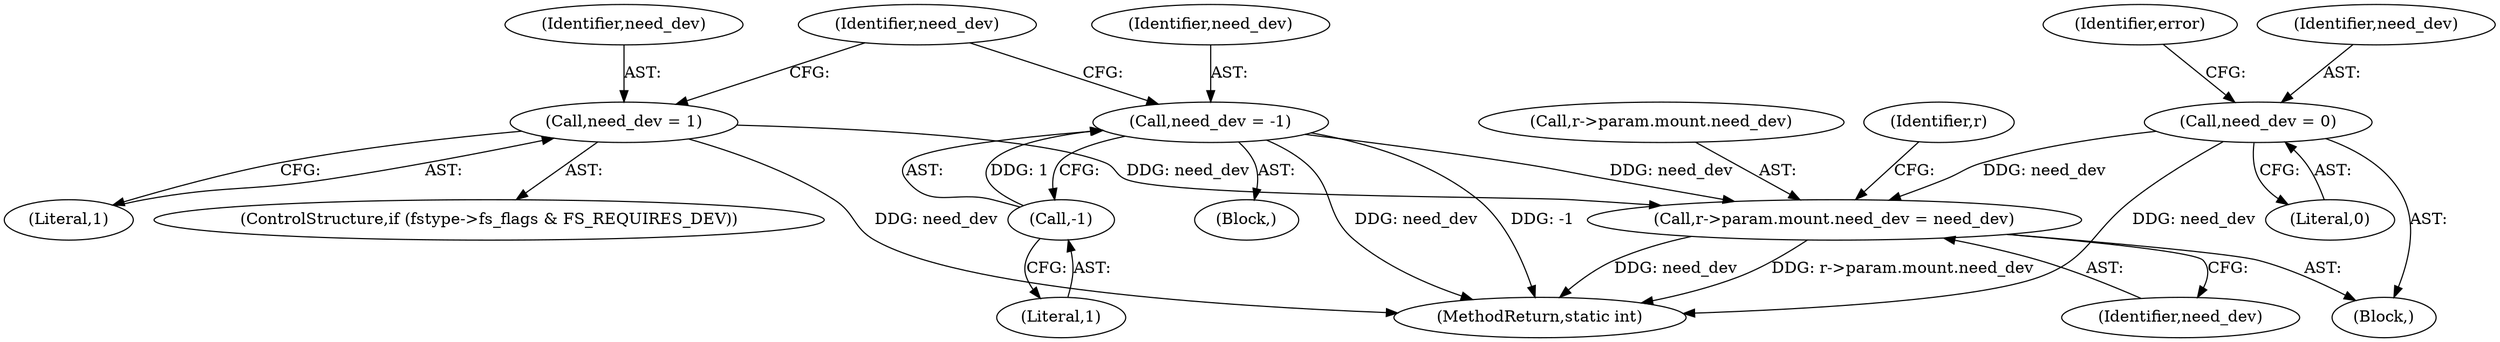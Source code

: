 digraph "0_linux_4e78c724d47e2342aa8fde61f6b8536f662f795f@pointer" {
"1000316" [label="(Call,r->param.mount.need_dev = need_dev)"];
"1000247" [label="(Call,need_dev = 1)"];
"1000222" [label="(Call,need_dev = -1)"];
"1000224" [label="(Call,-1)"];
"1000137" [label="(Call,need_dev = 0)"];
"1000224" [label="(Call,-1)"];
"1000137" [label="(Call,need_dev = 0)"];
"1000115" [label="(Block,)"];
"1000316" [label="(Call,r->param.mount.need_dev = need_dev)"];
"1000389" [label="(MethodReturn,static int)"];
"1000241" [label="(ControlStructure,if (fstype->fs_flags & FS_REQUIRES_DEV))"];
"1000249" [label="(Literal,1)"];
"1000225" [label="(Literal,1)"];
"1000142" [label="(Identifier,error)"];
"1000223" [label="(Identifier,need_dev)"];
"1000221" [label="(Block,)"];
"1000222" [label="(Call,need_dev = -1)"];
"1000247" [label="(Call,need_dev = 1)"];
"1000248" [label="(Identifier,need_dev)"];
"1000251" [label="(Identifier,need_dev)"];
"1000324" [label="(Identifier,need_dev)"];
"1000139" [label="(Literal,0)"];
"1000138" [label="(Identifier,need_dev)"];
"1000317" [label="(Call,r->param.mount.need_dev)"];
"1000329" [label="(Identifier,r)"];
"1000316" -> "1000115"  [label="AST: "];
"1000316" -> "1000324"  [label="CFG: "];
"1000317" -> "1000316"  [label="AST: "];
"1000324" -> "1000316"  [label="AST: "];
"1000329" -> "1000316"  [label="CFG: "];
"1000316" -> "1000389"  [label="DDG: need_dev"];
"1000316" -> "1000389"  [label="DDG: r->param.mount.need_dev"];
"1000247" -> "1000316"  [label="DDG: need_dev"];
"1000222" -> "1000316"  [label="DDG: need_dev"];
"1000137" -> "1000316"  [label="DDG: need_dev"];
"1000247" -> "1000241"  [label="AST: "];
"1000247" -> "1000249"  [label="CFG: "];
"1000248" -> "1000247"  [label="AST: "];
"1000249" -> "1000247"  [label="AST: "];
"1000251" -> "1000247"  [label="CFG: "];
"1000247" -> "1000389"  [label="DDG: need_dev"];
"1000222" -> "1000221"  [label="AST: "];
"1000222" -> "1000224"  [label="CFG: "];
"1000223" -> "1000222"  [label="AST: "];
"1000224" -> "1000222"  [label="AST: "];
"1000251" -> "1000222"  [label="CFG: "];
"1000222" -> "1000389"  [label="DDG: need_dev"];
"1000222" -> "1000389"  [label="DDG: -1"];
"1000224" -> "1000222"  [label="DDG: 1"];
"1000224" -> "1000225"  [label="CFG: "];
"1000225" -> "1000224"  [label="AST: "];
"1000137" -> "1000115"  [label="AST: "];
"1000137" -> "1000139"  [label="CFG: "];
"1000138" -> "1000137"  [label="AST: "];
"1000139" -> "1000137"  [label="AST: "];
"1000142" -> "1000137"  [label="CFG: "];
"1000137" -> "1000389"  [label="DDG: need_dev"];
}
